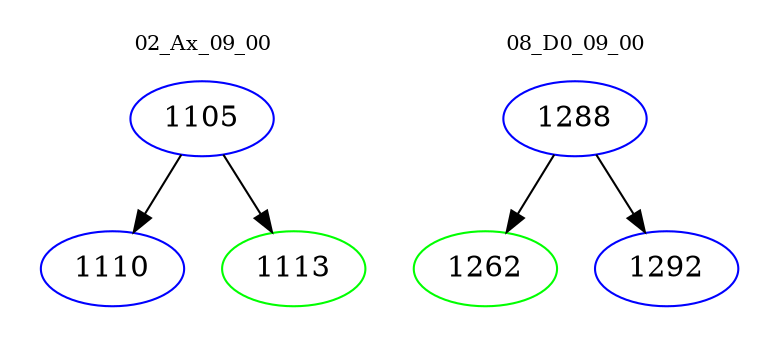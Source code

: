 digraph{
subgraph cluster_0 {
color = white
label = "02_Ax_09_00";
fontsize=10;
T0_1105 [label="1105", color="blue"]
T0_1105 -> T0_1110 [color="black"]
T0_1110 [label="1110", color="blue"]
T0_1105 -> T0_1113 [color="black"]
T0_1113 [label="1113", color="green"]
}
subgraph cluster_1 {
color = white
label = "08_D0_09_00";
fontsize=10;
T1_1288 [label="1288", color="blue"]
T1_1288 -> T1_1262 [color="black"]
T1_1262 [label="1262", color="green"]
T1_1288 -> T1_1292 [color="black"]
T1_1292 [label="1292", color="blue"]
}
}
